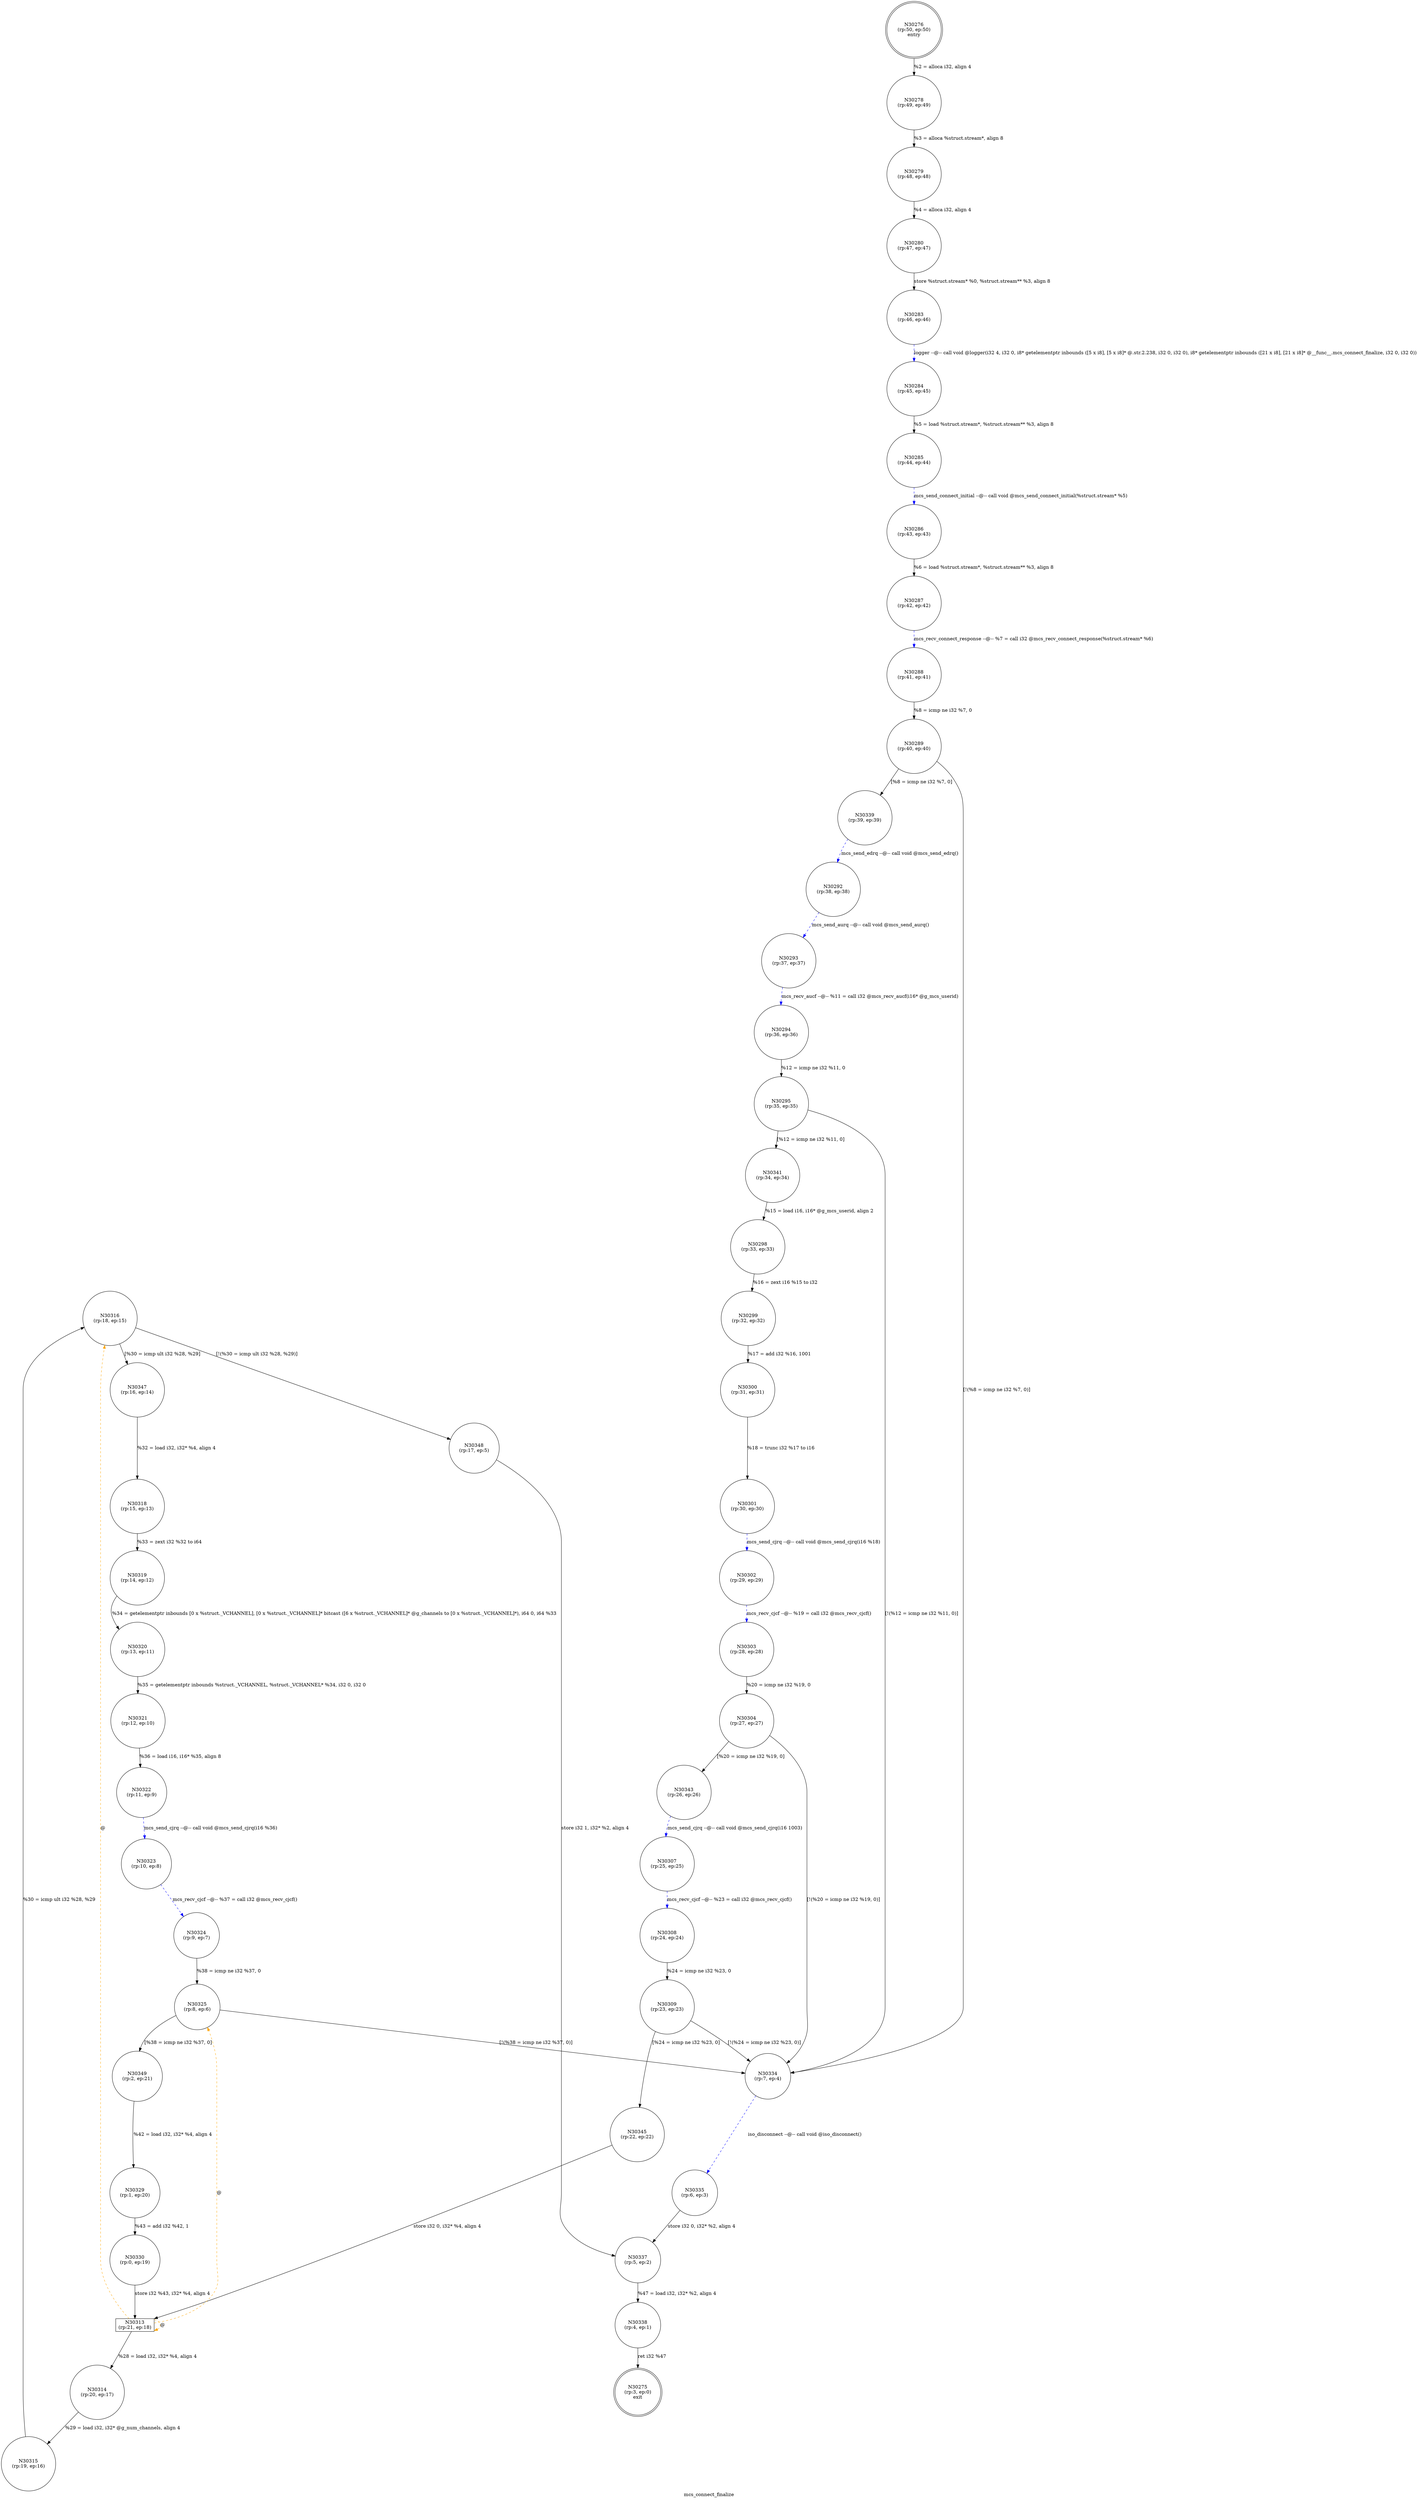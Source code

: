 digraph mcs_connect_finalize {
label="mcs_connect_finalize"
30275 [label="N30275\n(rp:3, ep:0)\nexit", shape="doublecircle"]
30276 [label="N30276\n(rp:50, ep:50)\nentry", shape="doublecircle"]
30276 -> 30278 [label="%2 = alloca i32, align 4"]
30278 [label="N30278\n(rp:49, ep:49)", shape="circle"]
30278 -> 30279 [label="%3 = alloca %struct.stream*, align 8"]
30279 [label="N30279\n(rp:48, ep:48)", shape="circle"]
30279 -> 30280 [label="%4 = alloca i32, align 4"]
30280 [label="N30280\n(rp:47, ep:47)", shape="circle"]
30280 -> 30283 [label="store %struct.stream* %0, %struct.stream** %3, align 8"]
30283 [label="N30283\n(rp:46, ep:46)", shape="circle"]
30283 -> 30284 [label="logger --@-- call void @logger(i32 4, i32 0, i8* getelementptr inbounds ([5 x i8], [5 x i8]* @.str.2.238, i32 0, i32 0), i8* getelementptr inbounds ([21 x i8], [21 x i8]* @__func__.mcs_connect_finalize, i32 0, i32 0))", style="dashed", color="blue"]
30284 [label="N30284\n(rp:45, ep:45)", shape="circle"]
30284 -> 30285 [label="%5 = load %struct.stream*, %struct.stream** %3, align 8"]
30285 [label="N30285\n(rp:44, ep:44)", shape="circle"]
30285 -> 30286 [label="mcs_send_connect_initial --@-- call void @mcs_send_connect_initial(%struct.stream* %5)", style="dashed", color="blue"]
30286 [label="N30286\n(rp:43, ep:43)", shape="circle"]
30286 -> 30287 [label="%6 = load %struct.stream*, %struct.stream** %3, align 8"]
30287 [label="N30287\n(rp:42, ep:42)", shape="circle"]
30287 -> 30288 [label="mcs_recv_connect_response --@-- %7 = call i32 @mcs_recv_connect_response(%struct.stream* %6)", style="dashed", color="blue"]
30288 [label="N30288\n(rp:41, ep:41)", shape="circle"]
30288 -> 30289 [label="%8 = icmp ne i32 %7, 0"]
30289 [label="N30289\n(rp:40, ep:40)", shape="circle"]
30289 -> 30339 [label="[%8 = icmp ne i32 %7, 0]"]
30289 -> 30334 [label="[!(%8 = icmp ne i32 %7, 0)]"]
30292 [label="N30292\n(rp:38, ep:38)", shape="circle"]
30292 -> 30293 [label="mcs_send_aurq --@-- call void @mcs_send_aurq()", style="dashed", color="blue"]
30293 [label="N30293\n(rp:37, ep:37)", shape="circle"]
30293 -> 30294 [label="mcs_recv_aucf --@-- %11 = call i32 @mcs_recv_aucf(i16* @g_mcs_userid)", style="dashed", color="blue"]
30294 [label="N30294\n(rp:36, ep:36)", shape="circle"]
30294 -> 30295 [label="%12 = icmp ne i32 %11, 0"]
30295 [label="N30295\n(rp:35, ep:35)", shape="circle"]
30295 -> 30341 [label="[%12 = icmp ne i32 %11, 0]"]
30295 -> 30334 [label="[!(%12 = icmp ne i32 %11, 0)]"]
30298 [label="N30298\n(rp:33, ep:33)", shape="circle"]
30298 -> 30299 [label="%16 = zext i16 %15 to i32"]
30299 [label="N30299\n(rp:32, ep:32)", shape="circle"]
30299 -> 30300 [label="%17 = add i32 %16, 1001"]
30300 [label="N30300\n(rp:31, ep:31)", shape="circle"]
30300 -> 30301 [label="%18 = trunc i32 %17 to i16"]
30301 [label="N30301\n(rp:30, ep:30)", shape="circle"]
30301 -> 30302 [label="mcs_send_cjrq --@-- call void @mcs_send_cjrq(i16 %18)", style="dashed", color="blue"]
30302 [label="N30302\n(rp:29, ep:29)", shape="circle"]
30302 -> 30303 [label="mcs_recv_cjcf --@-- %19 = call i32 @mcs_recv_cjcf()", style="dashed", color="blue"]
30303 [label="N30303\n(rp:28, ep:28)", shape="circle"]
30303 -> 30304 [label="%20 = icmp ne i32 %19, 0"]
30304 [label="N30304\n(rp:27, ep:27)", shape="circle"]
30304 -> 30343 [label="[%20 = icmp ne i32 %19, 0]"]
30304 -> 30334 [label="[!(%20 = icmp ne i32 %19, 0)]"]
30307 [label="N30307\n(rp:25, ep:25)", shape="circle"]
30307 -> 30308 [label="mcs_recv_cjcf --@-- %23 = call i32 @mcs_recv_cjcf()", style="dashed", color="blue"]
30308 [label="N30308\n(rp:24, ep:24)", shape="circle"]
30308 -> 30309 [label="%24 = icmp ne i32 %23, 0"]
30309 [label="N30309\n(rp:23, ep:23)", shape="circle"]
30309 -> 30345 [label="[%24 = icmp ne i32 %23, 0]"]
30309 -> 30334 [label="[!(%24 = icmp ne i32 %23, 0)]"]
30313 [label="N30313\n(rp:21, ep:18)", shape="box"]
30313 -> 30314 [label="%28 = load i32, i32* %4, align 4"]
30313 -> 30313 [label="@", style="dashed", color="orange"]
30313 -> 30325 [label="@", style="dashed", color="orange"]
30313 -> 30316 [label="@", style="dashed", color="orange"]
30314 [label="N30314\n(rp:20, ep:17)", shape="circle"]
30314 -> 30315 [label="%29 = load i32, i32* @g_num_channels, align 4"]
30315 [label="N30315\n(rp:19, ep:16)", shape="circle"]
30315 -> 30316 [label="%30 = icmp ult i32 %28, %29"]
30316 [label="N30316\n(rp:18, ep:15)", shape="circle"]
30316 -> 30347 [label="[%30 = icmp ult i32 %28, %29]"]
30316 -> 30348 [label="[!(%30 = icmp ult i32 %28, %29)]"]
30318 [label="N30318\n(rp:15, ep:13)", shape="circle"]
30318 -> 30319 [label="%33 = zext i32 %32 to i64"]
30319 [label="N30319\n(rp:14, ep:12)", shape="circle"]
30319 -> 30320 [label="%34 = getelementptr inbounds [0 x %struct._VCHANNEL], [0 x %struct._VCHANNEL]* bitcast ([6 x %struct._VCHANNEL]* @g_channels to [0 x %struct._VCHANNEL]*), i64 0, i64 %33"]
30320 [label="N30320\n(rp:13, ep:11)", shape="circle"]
30320 -> 30321 [label="%35 = getelementptr inbounds %struct._VCHANNEL, %struct._VCHANNEL* %34, i32 0, i32 0"]
30321 [label="N30321\n(rp:12, ep:10)", shape="circle"]
30321 -> 30322 [label="%36 = load i16, i16* %35, align 8"]
30322 [label="N30322\n(rp:11, ep:9)", shape="circle"]
30322 -> 30323 [label="mcs_send_cjrq --@-- call void @mcs_send_cjrq(i16 %36)", style="dashed", color="blue"]
30323 [label="N30323\n(rp:10, ep:8)", shape="circle"]
30323 -> 30324 [label="mcs_recv_cjcf --@-- %37 = call i32 @mcs_recv_cjcf()", style="dashed", color="blue"]
30324 [label="N30324\n(rp:9, ep:7)", shape="circle"]
30324 -> 30325 [label="%38 = icmp ne i32 %37, 0"]
30325 [label="N30325\n(rp:8, ep:6)", shape="circle"]
30325 -> 30349 [label="[%38 = icmp ne i32 %37, 0]"]
30325 -> 30334 [label="[!(%38 = icmp ne i32 %37, 0)]"]
30329 [label="N30329\n(rp:1, ep:20)", shape="circle"]
30329 -> 30330 [label="%43 = add i32 %42, 1"]
30330 [label="N30330\n(rp:0, ep:19)", shape="circle"]
30330 -> 30313 [label="store i32 %43, i32* %4, align 4"]
30334 [label="N30334\n(rp:7, ep:4)", shape="circle"]
30334 -> 30335 [label="iso_disconnect --@-- call void @iso_disconnect()", style="dashed", color="blue"]
30335 [label="N30335\n(rp:6, ep:3)", shape="circle"]
30335 -> 30337 [label="store i32 0, i32* %2, align 4"]
30337 [label="N30337\n(rp:5, ep:2)", shape="circle"]
30337 -> 30338 [label="%47 = load i32, i32* %2, align 4"]
30338 [label="N30338\n(rp:4, ep:1)", shape="circle"]
30338 -> 30275 [label="ret i32 %47"]
30339 [label="N30339\n(rp:39, ep:39)", shape="circle"]
30339 -> 30292 [label="mcs_send_edrq --@-- call void @mcs_send_edrq()", style="dashed", color="blue"]
30341 [label="N30341\n(rp:34, ep:34)", shape="circle"]
30341 -> 30298 [label="%15 = load i16, i16* @g_mcs_userid, align 2"]
30343 [label="N30343\n(rp:26, ep:26)", shape="circle"]
30343 -> 30307 [label="mcs_send_cjrq --@-- call void @mcs_send_cjrq(i16 1003)", style="dashed", color="blue"]
30345 [label="N30345\n(rp:22, ep:22)", shape="circle"]
30345 -> 30313 [label="store i32 0, i32* %4, align 4"]
30347 [label="N30347\n(rp:16, ep:14)", shape="circle"]
30347 -> 30318 [label="%32 = load i32, i32* %4, align 4"]
30348 [label="N30348\n(rp:17, ep:5)", shape="circle"]
30348 -> 30337 [label="store i32 1, i32* %2, align 4"]
30349 [label="N30349\n(rp:2, ep:21)", shape="circle"]
30349 -> 30329 [label="%42 = load i32, i32* %4, align 4"]
}
